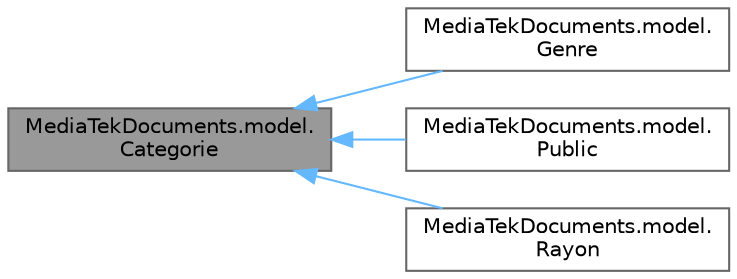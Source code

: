 digraph "MediaTekDocuments.model.Categorie"
{
 // LATEX_PDF_SIZE
  bgcolor="transparent";
  edge [fontname=Helvetica,fontsize=10,labelfontname=Helvetica,labelfontsize=10];
  node [fontname=Helvetica,fontsize=10,shape=box,height=0.2,width=0.4];
  rankdir="LR";
  Node1 [id="Node000001",label="MediaTekDocuments.model.\lCategorie",height=0.2,width=0.4,color="gray40", fillcolor="grey60", style="filled", fontcolor="black",tooltip="Classe métier Categorie (réunit les informations des classes Public, Genre et Rayon)"];
  Node1 -> Node2 [id="edge1_Node000001_Node000002",dir="back",color="steelblue1",style="solid",tooltip=" "];
  Node2 [id="Node000002",label="MediaTekDocuments.model.\lGenre",height=0.2,width=0.4,color="gray40", fillcolor="white", style="filled",URL="$class_media_tek_documents_1_1model_1_1_genre.html",tooltip="Classe métier Genre : hérite de Categorie."];
  Node1 -> Node3 [id="edge2_Node000001_Node000003",dir="back",color="steelblue1",style="solid",tooltip=" "];
  Node3 [id="Node000003",label="MediaTekDocuments.model.\lPublic",height=0.2,width=0.4,color="gray40", fillcolor="white", style="filled",URL="$class_media_tek_documents_1_1model_1_1_public.html",tooltip="Classe métier Public (public concerné par le document) hérite de Categorie."];
  Node1 -> Node4 [id="edge3_Node000001_Node000004",dir="back",color="steelblue1",style="solid",tooltip=" "];
  Node4 [id="Node000004",label="MediaTekDocuments.model.\lRayon",height=0.2,width=0.4,color="gray40", fillcolor="white", style="filled",URL="$class_media_tek_documents_1_1model_1_1_rayon.html",tooltip="Classe métier Rayon (rayon de classement du document) hérite de Categorie."];
}
